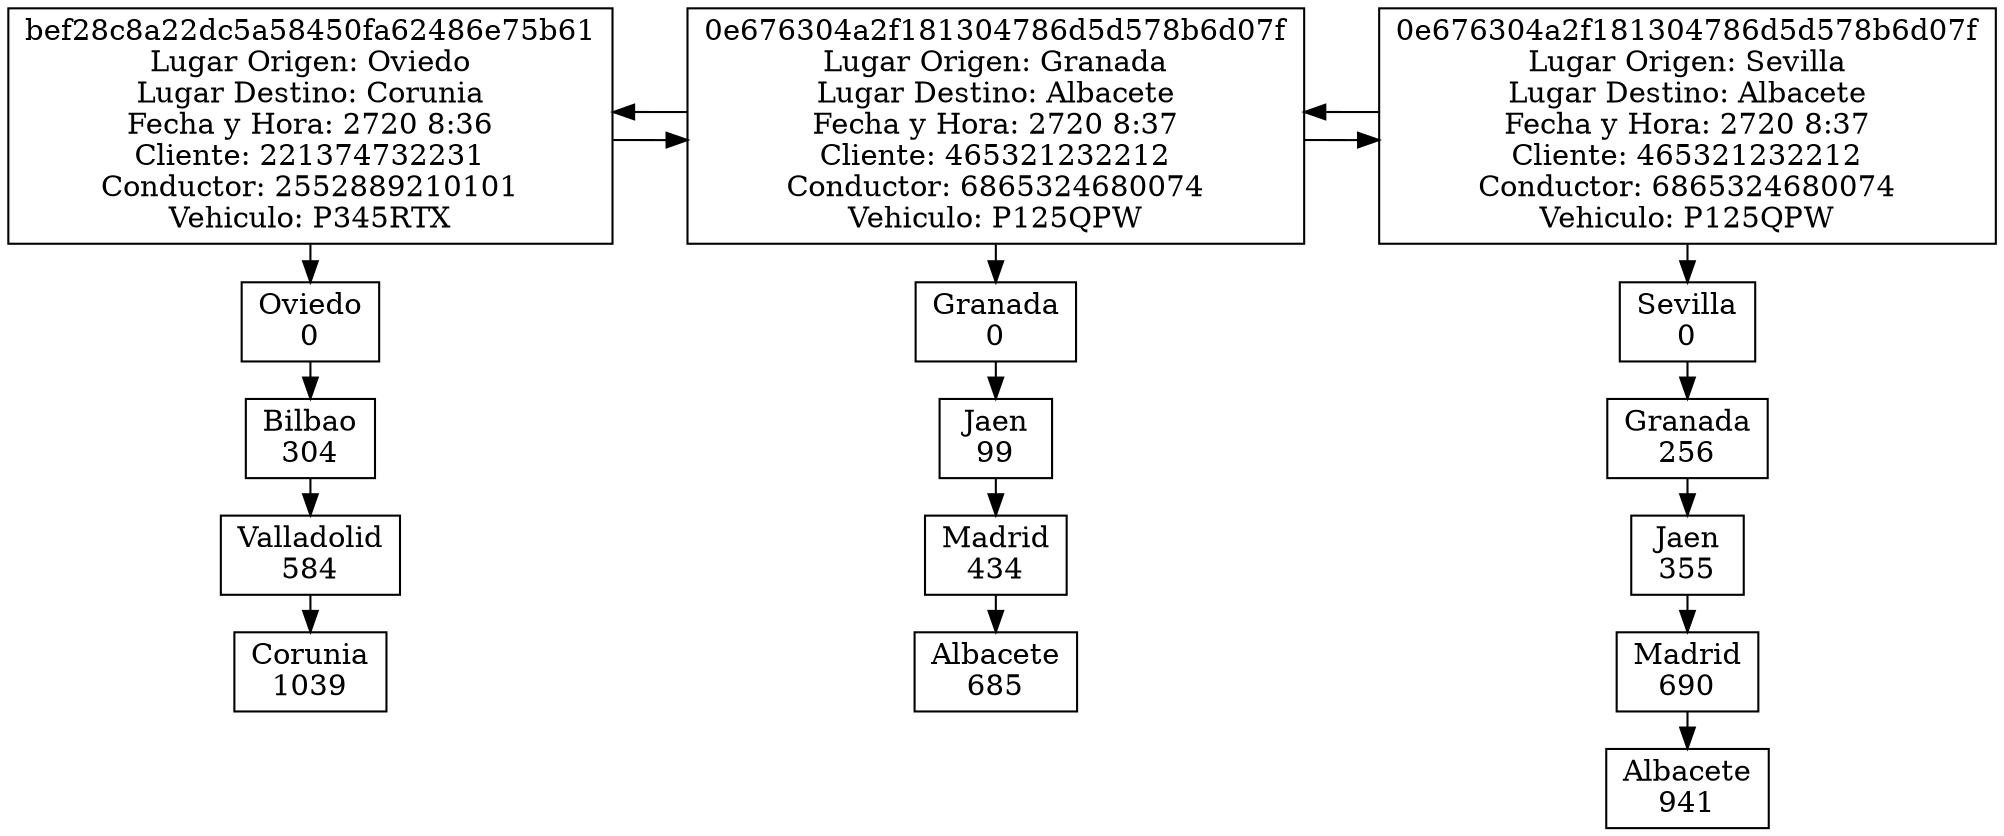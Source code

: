 digraph BlockChain{ 
node[shape=box]; 
rankdir = LR; 

"33113427"[label = "bef28c8a22dc5a58450fa62486e75b61&#92;nLugar Origen: Oviedo&#92;nLugar Destino: Corunia&#92;nFecha y Hora: 2720 8:36&#92;nCliente: 221374732231&#92;nConductor: 2552889210101&#92;nVehiculo: P345RTX"] 
"28040687"[label = "0e676304a2f181304786d5d578b6d07f&#92;nLugar Origen: Granada&#92;nLugar Destino: Albacete&#92;nFecha y Hora: 2720 8:37&#92;nCliente: 465321232212&#92;nConductor: 6865324680074&#92;nVehiculo: P125QPW"] 
"13833081"[label = "0e676304a2f181304786d5d578b6d07f&#92;nLugar Origen: Sevilla&#92;nLugar Destino: Albacete&#92;nFecha y Hora: 2720 8:37&#92;nCliente: 465321232212&#92;nConductor: 6865324680074&#92;nVehiculo: P125QPW"] 
"33113427"->"28040687"; 
"28040687"->"33113427"; 
"28040687"->"13833081"; 
"13833081"->"28040687"; 

subgraph ruta_33113427{ 
rank=same; 
"Oviedo_33113427"[label="Oviedo&#92;n0"]; 
"Bilbao_33113427"[label="Bilbao&#92;n304"]; 
"Valladolid_33113427"[label="Valladolid&#92;n584"]; 
"Corunia_33113427"[label="Corunia&#92;n1039"]; 

"Oviedo_33113427"->"Bilbao_33113427"; 
"Bilbao_33113427"->"Valladolid_33113427"; 
"Valladolid_33113427"->"Corunia_33113427"; 
}
subgraph ruta_28040687{ 
rank=same; 
"Granada_28040687"[label="Granada&#92;n0"]; 
"Jaen_28040687"[label="Jaen&#92;n99"]; 
"Madrid_28040687"[label="Madrid&#92;n434"]; 
"Albacete_28040687"[label="Albacete&#92;n685"]; 

"Granada_28040687"->"Jaen_28040687"; 
"Jaen_28040687"->"Madrid_28040687"; 
"Madrid_28040687"->"Albacete_28040687"; 
}
subgraph ruta_13833081{ 
rank=same; 
"Sevilla_13833081"[label="Sevilla&#92;n0"]; 
"Granada_13833081"[label="Granada&#92;n256"]; 
"Jaen_13833081"[label="Jaen&#92;n355"]; 
"Madrid_13833081"[label="Madrid&#92;n690"]; 
"Albacete_13833081"[label="Albacete&#92;n941"]; 

"Sevilla_13833081"->"Granada_13833081"; 
"Granada_13833081"->"Jaen_13833081"; 
"Jaen_13833081"->"Madrid_13833081"; 
"Madrid_13833081"->"Albacete_13833081"; 
}
{rank=same "33113427" "Oviedo_33113427"} 
"33113427"->"Oviedo_33113427"; 
{rank=same "28040687" "Granada_28040687"} 
"28040687"->"Granada_28040687"; 
{rank=same "13833081" "Sevilla_13833081"} 
"13833081"->"Sevilla_13833081"; 

}